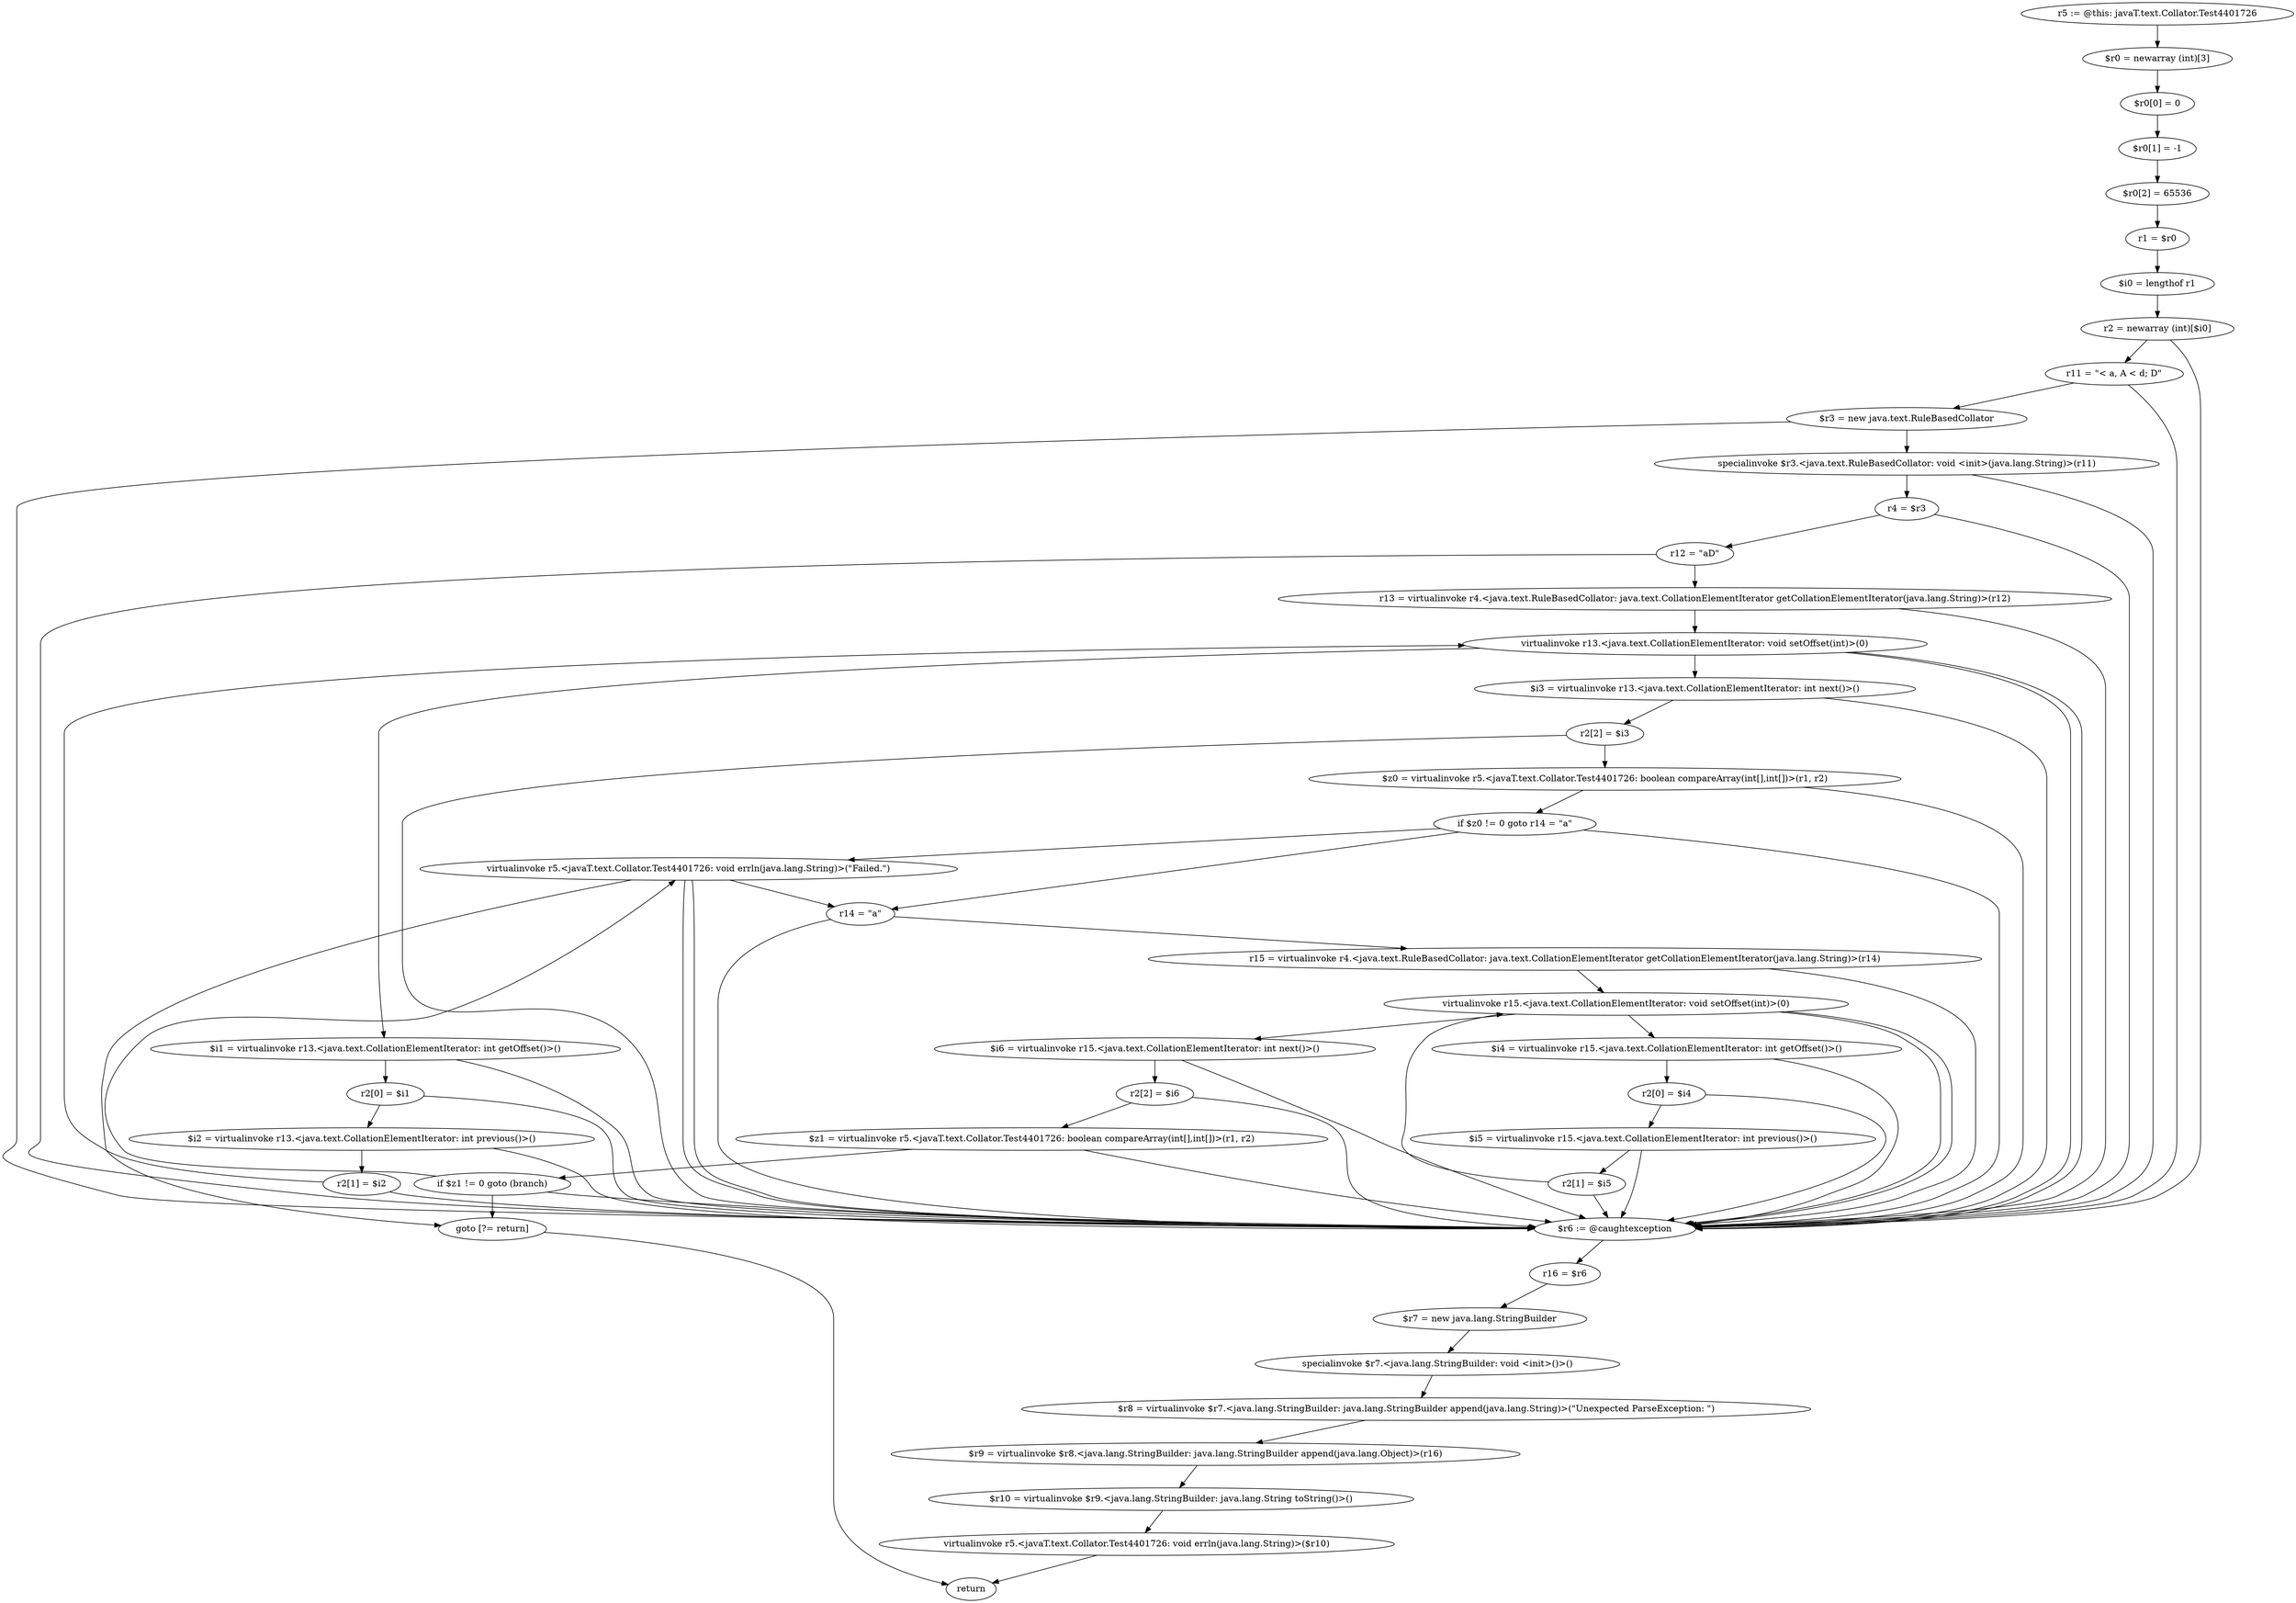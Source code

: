 digraph "unitGraph" {
    "r5 := @this: javaT.text.Collator.Test4401726"
    "$r0 = newarray (int)[3]"
    "$r0[0] = 0"
    "$r0[1] = -1"
    "$r0[2] = 65536"
    "r1 = $r0"
    "$i0 = lengthof r1"
    "r2 = newarray (int)[$i0]"
    "r11 = \"< a, A < d; D\""
    "$r3 = new java.text.RuleBasedCollator"
    "specialinvoke $r3.<java.text.RuleBasedCollator: void <init>(java.lang.String)>(r11)"
    "r4 = $r3"
    "r12 = \"aD\""
    "r13 = virtualinvoke r4.<java.text.RuleBasedCollator: java.text.CollationElementIterator getCollationElementIterator(java.lang.String)>(r12)"
    "virtualinvoke r13.<java.text.CollationElementIterator: void setOffset(int)>(0)"
    "$i1 = virtualinvoke r13.<java.text.CollationElementIterator: int getOffset()>()"
    "r2[0] = $i1"
    "$i2 = virtualinvoke r13.<java.text.CollationElementIterator: int previous()>()"
    "r2[1] = $i2"
    "$i3 = virtualinvoke r13.<java.text.CollationElementIterator: int next()>()"
    "r2[2] = $i3"
    "$z0 = virtualinvoke r5.<javaT.text.Collator.Test4401726: boolean compareArray(int[],int[])>(r1, r2)"
    "if $z0 != 0 goto r14 = \"a\""
    "virtualinvoke r5.<javaT.text.Collator.Test4401726: void errln(java.lang.String)>(\"Failed.\")"
    "r14 = \"a\""
    "r15 = virtualinvoke r4.<java.text.RuleBasedCollator: java.text.CollationElementIterator getCollationElementIterator(java.lang.String)>(r14)"
    "virtualinvoke r15.<java.text.CollationElementIterator: void setOffset(int)>(0)"
    "$i4 = virtualinvoke r15.<java.text.CollationElementIterator: int getOffset()>()"
    "r2[0] = $i4"
    "$i5 = virtualinvoke r15.<java.text.CollationElementIterator: int previous()>()"
    "r2[1] = $i5"
    "$i6 = virtualinvoke r15.<java.text.CollationElementIterator: int next()>()"
    "r2[2] = $i6"
    "$z1 = virtualinvoke r5.<javaT.text.Collator.Test4401726: boolean compareArray(int[],int[])>(r1, r2)"
    "if $z1 != 0 goto (branch)"
    "goto [?= return]"
    "$r6 := @caughtexception"
    "r16 = $r6"
    "$r7 = new java.lang.StringBuilder"
    "specialinvoke $r7.<java.lang.StringBuilder: void <init>()>()"
    "$r8 = virtualinvoke $r7.<java.lang.StringBuilder: java.lang.StringBuilder append(java.lang.String)>(\"Unexpected ParseException: \")"
    "$r9 = virtualinvoke $r8.<java.lang.StringBuilder: java.lang.StringBuilder append(java.lang.Object)>(r16)"
    "$r10 = virtualinvoke $r9.<java.lang.StringBuilder: java.lang.String toString()>()"
    "virtualinvoke r5.<javaT.text.Collator.Test4401726: void errln(java.lang.String)>($r10)"
    "return"
    "r5 := @this: javaT.text.Collator.Test4401726"->"$r0 = newarray (int)[3]";
    "$r0 = newarray (int)[3]"->"$r0[0] = 0";
    "$r0[0] = 0"->"$r0[1] = -1";
    "$r0[1] = -1"->"$r0[2] = 65536";
    "$r0[2] = 65536"->"r1 = $r0";
    "r1 = $r0"->"$i0 = lengthof r1";
    "$i0 = lengthof r1"->"r2 = newarray (int)[$i0]";
    "r2 = newarray (int)[$i0]"->"r11 = \"< a, A < d; D\"";
    "r2 = newarray (int)[$i0]"->"$r6 := @caughtexception";
    "r11 = \"< a, A < d; D\""->"$r3 = new java.text.RuleBasedCollator";
    "r11 = \"< a, A < d; D\""->"$r6 := @caughtexception";
    "$r3 = new java.text.RuleBasedCollator"->"specialinvoke $r3.<java.text.RuleBasedCollator: void <init>(java.lang.String)>(r11)";
    "$r3 = new java.text.RuleBasedCollator"->"$r6 := @caughtexception";
    "specialinvoke $r3.<java.text.RuleBasedCollator: void <init>(java.lang.String)>(r11)"->"r4 = $r3";
    "specialinvoke $r3.<java.text.RuleBasedCollator: void <init>(java.lang.String)>(r11)"->"$r6 := @caughtexception";
    "r4 = $r3"->"r12 = \"aD\"";
    "r4 = $r3"->"$r6 := @caughtexception";
    "r12 = \"aD\""->"r13 = virtualinvoke r4.<java.text.RuleBasedCollator: java.text.CollationElementIterator getCollationElementIterator(java.lang.String)>(r12)";
    "r12 = \"aD\""->"$r6 := @caughtexception";
    "r13 = virtualinvoke r4.<java.text.RuleBasedCollator: java.text.CollationElementIterator getCollationElementIterator(java.lang.String)>(r12)"->"virtualinvoke r13.<java.text.CollationElementIterator: void setOffset(int)>(0)";
    "r13 = virtualinvoke r4.<java.text.RuleBasedCollator: java.text.CollationElementIterator getCollationElementIterator(java.lang.String)>(r12)"->"$r6 := @caughtexception";
    "virtualinvoke r13.<java.text.CollationElementIterator: void setOffset(int)>(0)"->"$i1 = virtualinvoke r13.<java.text.CollationElementIterator: int getOffset()>()";
    "virtualinvoke r13.<java.text.CollationElementIterator: void setOffset(int)>(0)"->"$r6 := @caughtexception";
    "$i1 = virtualinvoke r13.<java.text.CollationElementIterator: int getOffset()>()"->"r2[0] = $i1";
    "$i1 = virtualinvoke r13.<java.text.CollationElementIterator: int getOffset()>()"->"$r6 := @caughtexception";
    "r2[0] = $i1"->"$i2 = virtualinvoke r13.<java.text.CollationElementIterator: int previous()>()";
    "r2[0] = $i1"->"$r6 := @caughtexception";
    "$i2 = virtualinvoke r13.<java.text.CollationElementIterator: int previous()>()"->"r2[1] = $i2";
    "$i2 = virtualinvoke r13.<java.text.CollationElementIterator: int previous()>()"->"$r6 := @caughtexception";
    "r2[1] = $i2"->"virtualinvoke r13.<java.text.CollationElementIterator: void setOffset(int)>(0)";
    "r2[1] = $i2"->"$r6 := @caughtexception";
    "virtualinvoke r13.<java.text.CollationElementIterator: void setOffset(int)>(0)"->"$i3 = virtualinvoke r13.<java.text.CollationElementIterator: int next()>()";
    "virtualinvoke r13.<java.text.CollationElementIterator: void setOffset(int)>(0)"->"$r6 := @caughtexception";
    "$i3 = virtualinvoke r13.<java.text.CollationElementIterator: int next()>()"->"r2[2] = $i3";
    "$i3 = virtualinvoke r13.<java.text.CollationElementIterator: int next()>()"->"$r6 := @caughtexception";
    "r2[2] = $i3"->"$z0 = virtualinvoke r5.<javaT.text.Collator.Test4401726: boolean compareArray(int[],int[])>(r1, r2)";
    "r2[2] = $i3"->"$r6 := @caughtexception";
    "$z0 = virtualinvoke r5.<javaT.text.Collator.Test4401726: boolean compareArray(int[],int[])>(r1, r2)"->"if $z0 != 0 goto r14 = \"a\"";
    "$z0 = virtualinvoke r5.<javaT.text.Collator.Test4401726: boolean compareArray(int[],int[])>(r1, r2)"->"$r6 := @caughtexception";
    "if $z0 != 0 goto r14 = \"a\""->"virtualinvoke r5.<javaT.text.Collator.Test4401726: void errln(java.lang.String)>(\"Failed.\")";
    "if $z0 != 0 goto r14 = \"a\""->"r14 = \"a\"";
    "if $z0 != 0 goto r14 = \"a\""->"$r6 := @caughtexception";
    "virtualinvoke r5.<javaT.text.Collator.Test4401726: void errln(java.lang.String)>(\"Failed.\")"->"r14 = \"a\"";
    "virtualinvoke r5.<javaT.text.Collator.Test4401726: void errln(java.lang.String)>(\"Failed.\")"->"$r6 := @caughtexception";
    "r14 = \"a\""->"r15 = virtualinvoke r4.<java.text.RuleBasedCollator: java.text.CollationElementIterator getCollationElementIterator(java.lang.String)>(r14)";
    "r14 = \"a\""->"$r6 := @caughtexception";
    "r15 = virtualinvoke r4.<java.text.RuleBasedCollator: java.text.CollationElementIterator getCollationElementIterator(java.lang.String)>(r14)"->"virtualinvoke r15.<java.text.CollationElementIterator: void setOffset(int)>(0)";
    "r15 = virtualinvoke r4.<java.text.RuleBasedCollator: java.text.CollationElementIterator getCollationElementIterator(java.lang.String)>(r14)"->"$r6 := @caughtexception";
    "virtualinvoke r15.<java.text.CollationElementIterator: void setOffset(int)>(0)"->"$i4 = virtualinvoke r15.<java.text.CollationElementIterator: int getOffset()>()";
    "virtualinvoke r15.<java.text.CollationElementIterator: void setOffset(int)>(0)"->"$r6 := @caughtexception";
    "$i4 = virtualinvoke r15.<java.text.CollationElementIterator: int getOffset()>()"->"r2[0] = $i4";
    "$i4 = virtualinvoke r15.<java.text.CollationElementIterator: int getOffset()>()"->"$r6 := @caughtexception";
    "r2[0] = $i4"->"$i5 = virtualinvoke r15.<java.text.CollationElementIterator: int previous()>()";
    "r2[0] = $i4"->"$r6 := @caughtexception";
    "$i5 = virtualinvoke r15.<java.text.CollationElementIterator: int previous()>()"->"r2[1] = $i5";
    "$i5 = virtualinvoke r15.<java.text.CollationElementIterator: int previous()>()"->"$r6 := @caughtexception";
    "r2[1] = $i5"->"virtualinvoke r15.<java.text.CollationElementIterator: void setOffset(int)>(0)";
    "r2[1] = $i5"->"$r6 := @caughtexception";
    "virtualinvoke r15.<java.text.CollationElementIterator: void setOffset(int)>(0)"->"$i6 = virtualinvoke r15.<java.text.CollationElementIterator: int next()>()";
    "virtualinvoke r15.<java.text.CollationElementIterator: void setOffset(int)>(0)"->"$r6 := @caughtexception";
    "$i6 = virtualinvoke r15.<java.text.CollationElementIterator: int next()>()"->"r2[2] = $i6";
    "$i6 = virtualinvoke r15.<java.text.CollationElementIterator: int next()>()"->"$r6 := @caughtexception";
    "r2[2] = $i6"->"$z1 = virtualinvoke r5.<javaT.text.Collator.Test4401726: boolean compareArray(int[],int[])>(r1, r2)";
    "r2[2] = $i6"->"$r6 := @caughtexception";
    "$z1 = virtualinvoke r5.<javaT.text.Collator.Test4401726: boolean compareArray(int[],int[])>(r1, r2)"->"if $z1 != 0 goto (branch)";
    "$z1 = virtualinvoke r5.<javaT.text.Collator.Test4401726: boolean compareArray(int[],int[])>(r1, r2)"->"$r6 := @caughtexception";
    "if $z1 != 0 goto (branch)"->"virtualinvoke r5.<javaT.text.Collator.Test4401726: void errln(java.lang.String)>(\"Failed.\")";
    "if $z1 != 0 goto (branch)"->"goto [?= return]";
    "if $z1 != 0 goto (branch)"->"$r6 := @caughtexception";
    "virtualinvoke r5.<javaT.text.Collator.Test4401726: void errln(java.lang.String)>(\"Failed.\")"->"goto [?= return]";
    "virtualinvoke r5.<javaT.text.Collator.Test4401726: void errln(java.lang.String)>(\"Failed.\")"->"$r6 := @caughtexception";
    "goto [?= return]"->"return";
    "$r6 := @caughtexception"->"r16 = $r6";
    "r16 = $r6"->"$r7 = new java.lang.StringBuilder";
    "$r7 = new java.lang.StringBuilder"->"specialinvoke $r7.<java.lang.StringBuilder: void <init>()>()";
    "specialinvoke $r7.<java.lang.StringBuilder: void <init>()>()"->"$r8 = virtualinvoke $r7.<java.lang.StringBuilder: java.lang.StringBuilder append(java.lang.String)>(\"Unexpected ParseException: \")";
    "$r8 = virtualinvoke $r7.<java.lang.StringBuilder: java.lang.StringBuilder append(java.lang.String)>(\"Unexpected ParseException: \")"->"$r9 = virtualinvoke $r8.<java.lang.StringBuilder: java.lang.StringBuilder append(java.lang.Object)>(r16)";
    "$r9 = virtualinvoke $r8.<java.lang.StringBuilder: java.lang.StringBuilder append(java.lang.Object)>(r16)"->"$r10 = virtualinvoke $r9.<java.lang.StringBuilder: java.lang.String toString()>()";
    "$r10 = virtualinvoke $r9.<java.lang.StringBuilder: java.lang.String toString()>()"->"virtualinvoke r5.<javaT.text.Collator.Test4401726: void errln(java.lang.String)>($r10)";
    "virtualinvoke r5.<javaT.text.Collator.Test4401726: void errln(java.lang.String)>($r10)"->"return";
}
